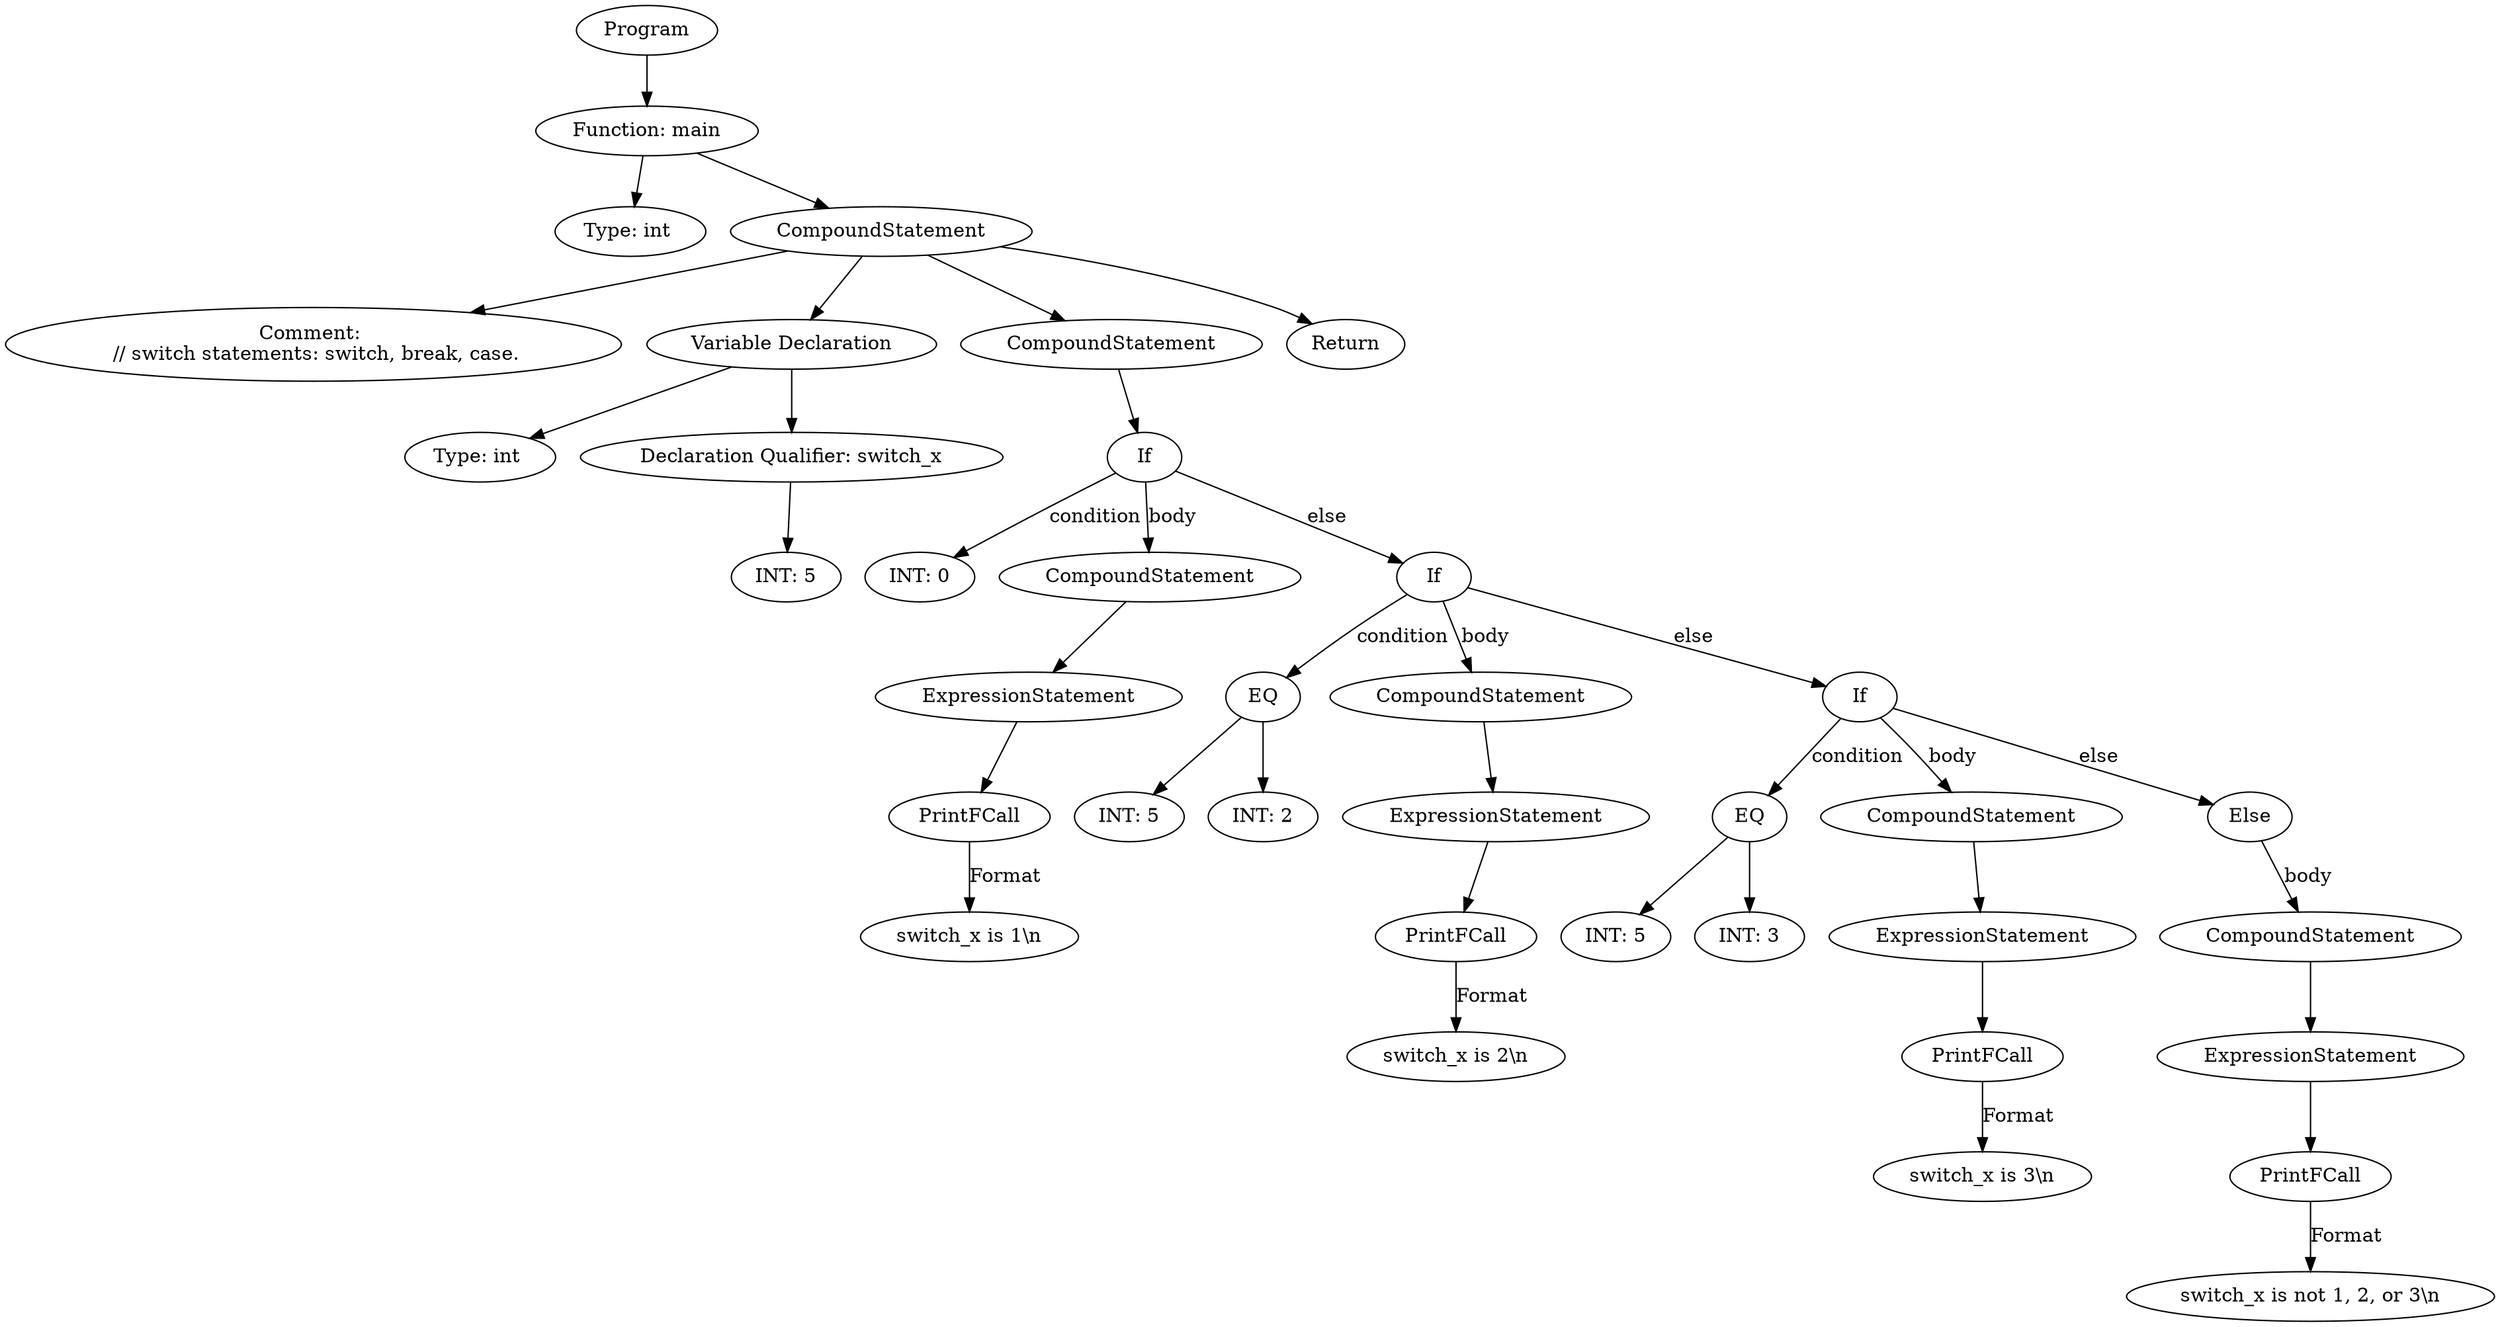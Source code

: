 digraph ExpressionGraph {
4465310096 [label="Program"];
4465310096 -> 4465307344;
4465307344 [label="Function: main"];
4465307344 -> 4465308752;
4465308752 [label="Type: int "];
4465307344 -> 4465311248;
4465311248 [label="CompoundStatement"];
4465311248 -> 4465442896;
4465442896 [label="Comment: 
 // switch statements: switch, break, case.
"];
4465311248 -> 4465443664;
4465443664 [label="Variable Declaration"];
4465443664 -> 4464463120;
4464463120 [label="Type: int "];
4465443664 -> 4465443600;
4465443600 [label="Declaration Qualifier: switch_x"];
4465443600 -> 4465443472;
4465443472 [label="INT: 5"];
4465311248 -> 4465446864;
4465446864 [label="CompoundStatement"];
4465446864 -> 4465445392;
4465445392 [label="If"];
4465445392 -> 4457599376 [label="condition"];
4457599376 [label="INT: 0"];
4465445392 -> 4465445264 [label="body"];
4465445264 [label="CompoundStatement"];
4465445264 -> 4465444176;
4465444176 [label="ExpressionStatement"];
4465444176 -> 4465445136;
4465445136 [label="PrintFCall"];
4465445136 -> 4465284704 [label="Format"];
4465284704 [label="switch_x is 1\\n"];
4465445392 -> 4465445200 [label="else"];
4465445200 [label="If"];
4465445200 -> 4465445968 [label="condition"];
4465445968 [label="EQ"];
4465445968 -> 4465451856;
4465445968 -> 4465445456;
4465451856 [label="INT: 5"];
4465445456 [label="INT: 2"];
4465445200 -> 4465445904 [label="body"];
4465445904 [label="CompoundStatement"];
4465445904 -> 4465445584;
4465445584 [label="ExpressionStatement"];
4465445584 -> 4465445776;
4465445776 [label="PrintFCall"];
4465445776 -> 4465295024 [label="Format"];
4465295024 [label="switch_x is 2\\n"];
4465445200 -> 4465445840 [label="else"];
4465445840 [label="If"];
4465445840 -> 4465446480 [label="condition"];
4465446480 [label="EQ"];
4465446480 -> 4465452048;
4465446480 -> 4465444240;
4465452048 [label="INT: 5"];
4465444240 [label="INT: 3"];
4465445840 -> 4465446416 [label="body"];
4465446416 [label="CompoundStatement"];
4465446416 -> 4465446096;
4465446096 [label="ExpressionStatement"];
4465446096 -> 4465446288;
4465446288 [label="PrintFCall"];
4465446288 -> 4465290224 [label="Format"];
4465290224 [label="switch_x is 3\\n"];
4465445840 -> 4465446800 [label="else"];
4465446800 [label="Else"];
4465446800 -> 4465446608 [label="body"];
4465446608 [label="CompoundStatement"];
4465446608 -> 4465445648;
4465445648 [label="ExpressionStatement"];
4465445648 -> 4465446736;
4465446736 [label="PrintFCall"];
4465446736 -> 4465295104 [label="Format"];
4465295104 [label="switch_x is not 1\, 2\, or 3\\n"];
4465311248 -> 4465446352;
4465446352 [label="Return"];
}
